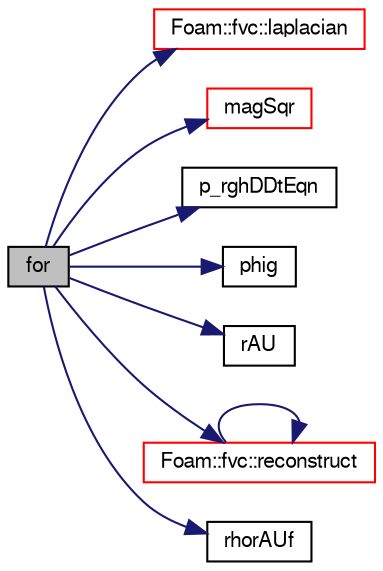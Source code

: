digraph "for"
{
  bgcolor="transparent";
  edge [fontname="FreeSans",fontsize="10",labelfontname="FreeSans",labelfontsize="10"];
  node [fontname="FreeSans",fontsize="10",shape=record];
  rankdir="LR";
  Node16 [label="for",height=0.2,width=0.4,color="black", fillcolor="grey75", style="filled", fontcolor="black"];
  Node16 -> Node17 [color="midnightblue",fontsize="10",style="solid",fontname="FreeSans"];
  Node17 [label="Foam::fvc::laplacian",height=0.2,width=0.4,color="red",URL="$a21134.html#ac75bff389d0405149b204b0d7ac214cd"];
  Node16 -> Node67 [color="midnightblue",fontsize="10",style="solid",fontname="FreeSans"];
  Node67 [label="magSqr",height=0.2,width=0.4,color="red",URL="$a12539.html#ab0cd33eb018a643a64ca545601530791"];
  Node16 -> Node69 [color="midnightblue",fontsize="10",style="solid",fontname="FreeSans"];
  Node69 [label="p_rghDDtEqn",height=0.2,width=0.4,color="black",URL="$a38039.html#aab86021ac402de18529ad363d829f1b3"];
  Node16 -> Node70 [color="midnightblue",fontsize="10",style="solid",fontname="FreeSans"];
  Node70 [label="phig",height=0.2,width=0.4,color="black",URL="$a38030.html#ab48f5bc6b975de805db0b3f1abbed5c6"];
  Node16 -> Node71 [color="midnightblue",fontsize="10",style="solid",fontname="FreeSans"];
  Node71 [label="rAU",height=0.2,width=0.4,color="black",URL="$a38027.html#a4ae3ff6f0732a8a206a641d7ff2d9f7d"];
  Node16 -> Node72 [color="midnightblue",fontsize="10",style="solid",fontname="FreeSans"];
  Node72 [label="Foam::fvc::reconstruct",height=0.2,width=0.4,color="red",URL="$a21134.html#ad8a6471328adb4cddcc0d4cedfa39ca2"];
  Node72 -> Node72 [color="midnightblue",fontsize="10",style="solid",fontname="FreeSans"];
  Node16 -> Node330 [color="midnightblue",fontsize="10",style="solid",fontname="FreeSans"];
  Node330 [label="rhorAUf",height=0.2,width=0.4,color="black",URL="$a38027.html#afd8c4e61a2e39cb5143264971d9c72b8"];
}
